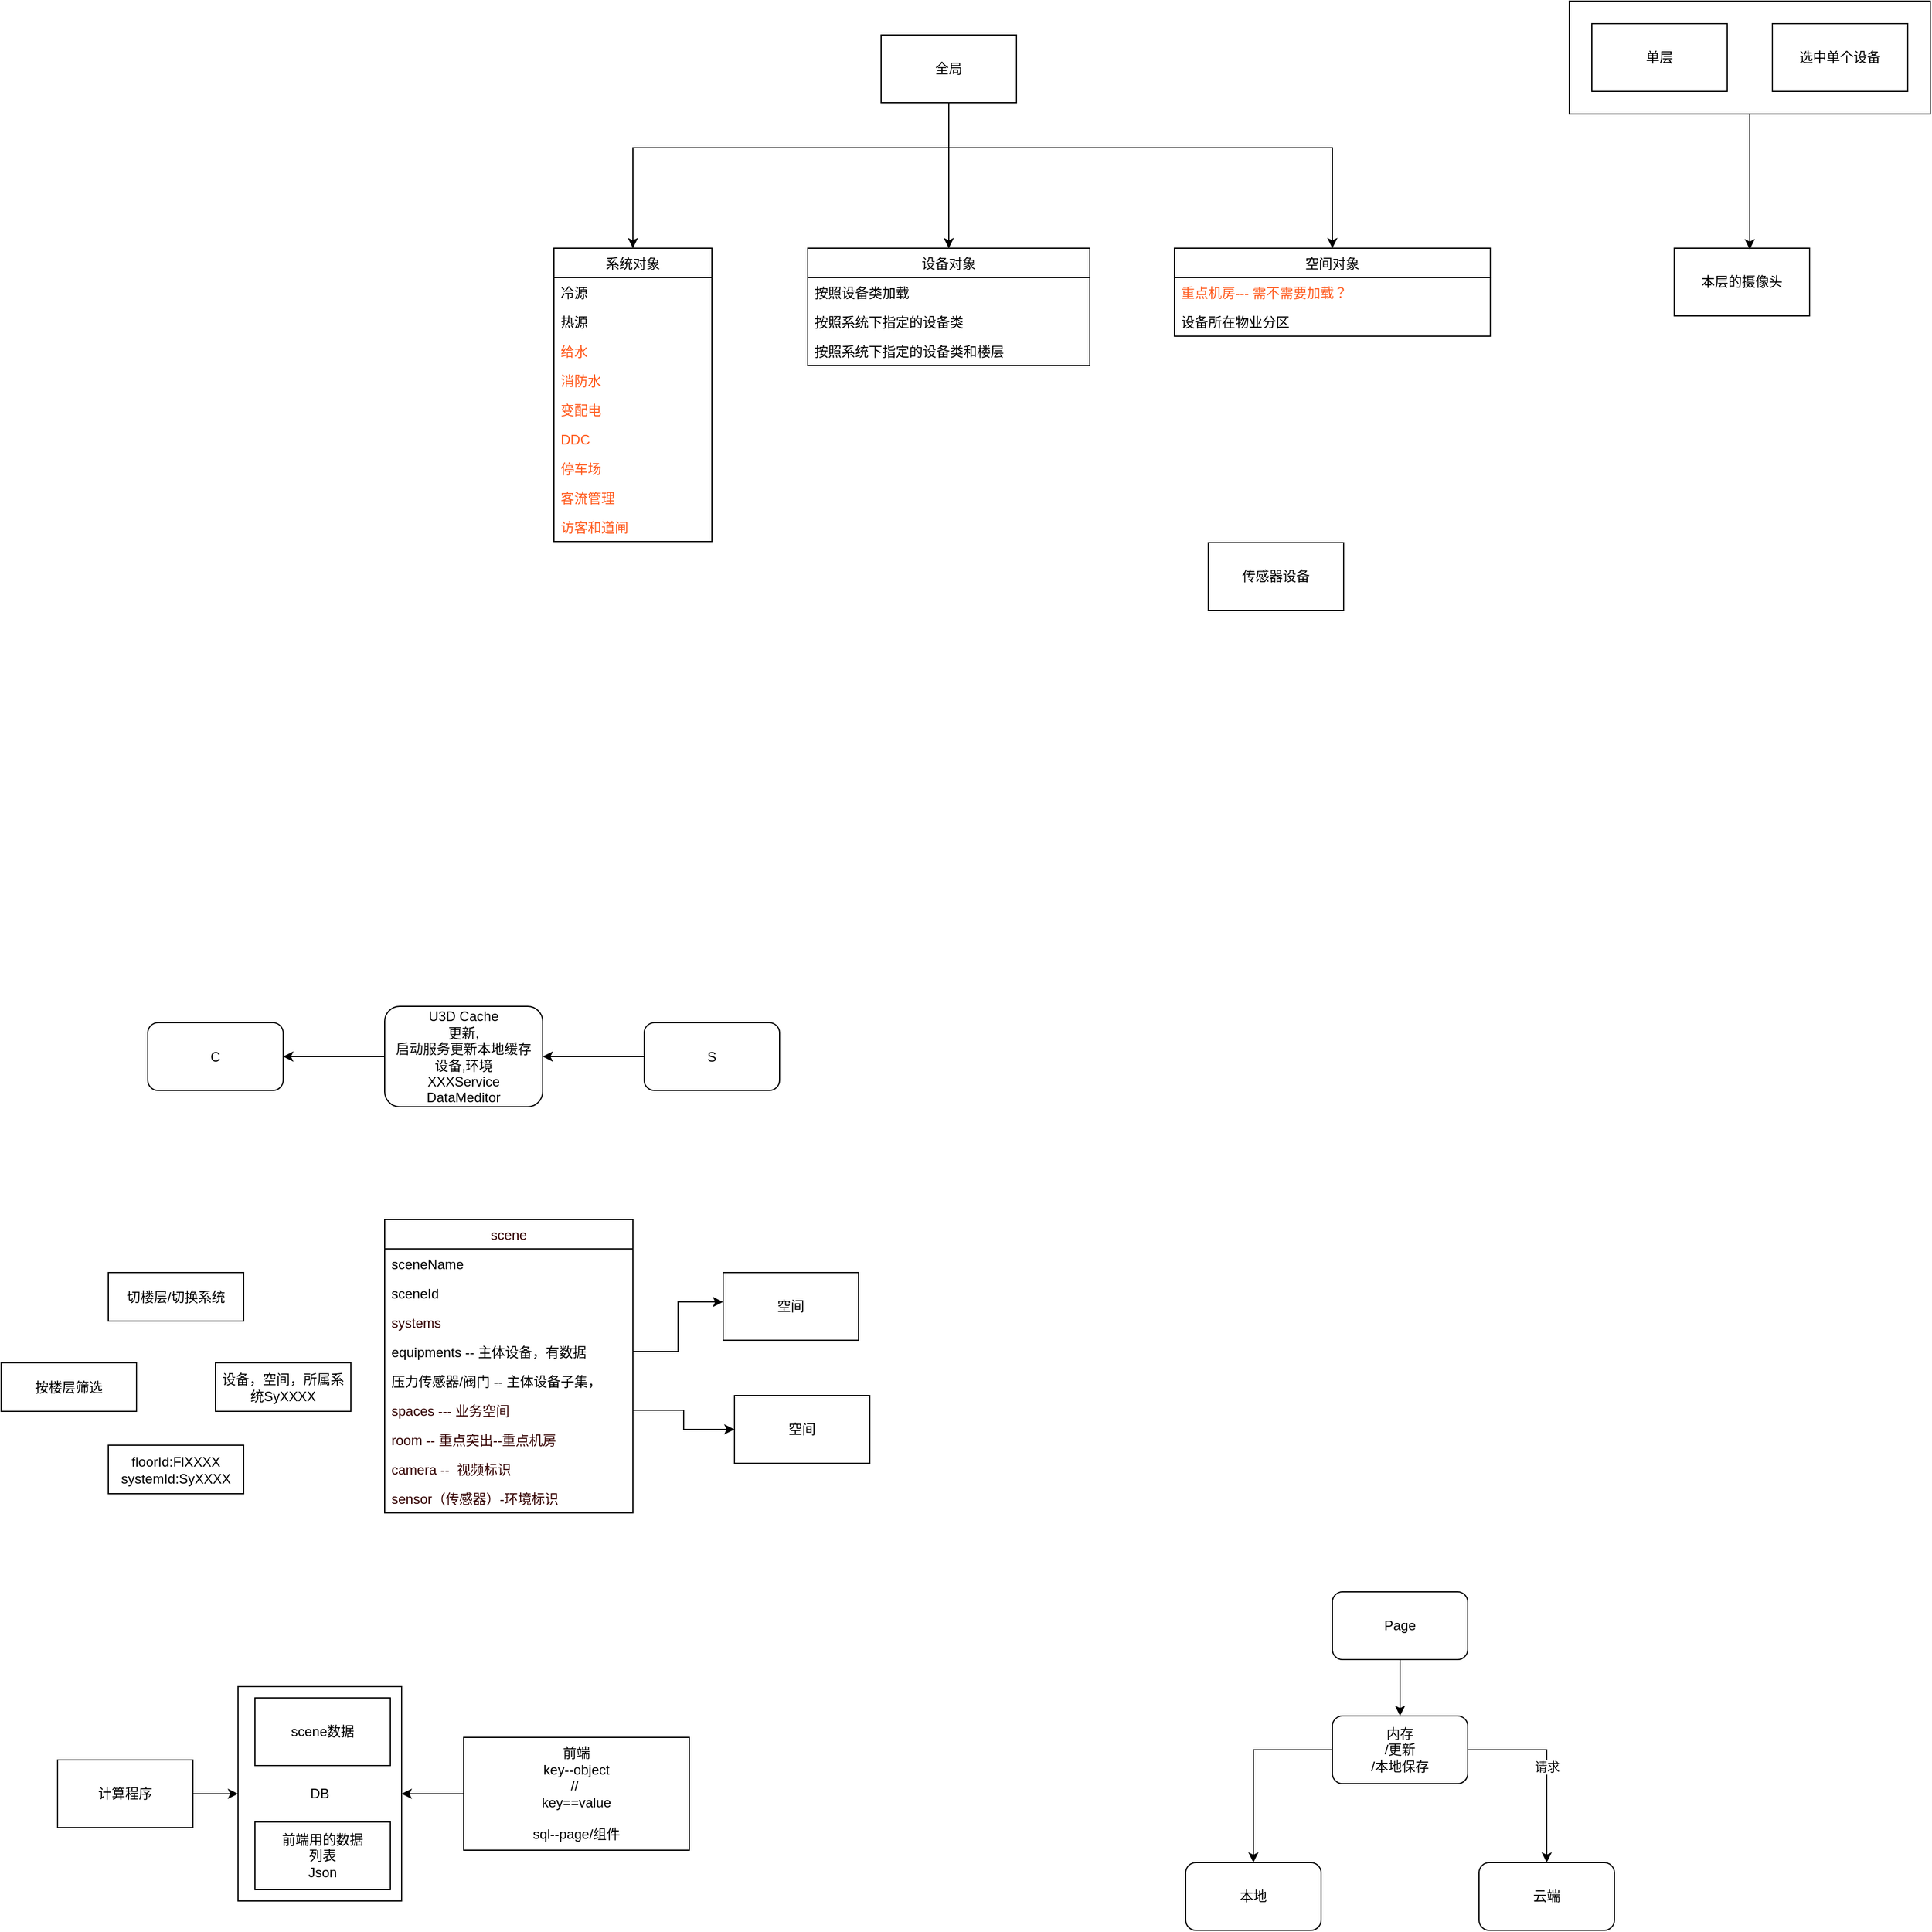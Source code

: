 <mxfile version="14.4.9" type="github"><diagram id="dCld9e6U0Y5EaLrg68FS" name="Page-1"><mxGraphModel dx="1808" dy="526" grid="1" gridSize="10" guides="1" tooltips="1" connect="1" arrows="1" fold="1" page="1" pageScale="1" pageWidth="827" pageHeight="1169" math="0" shadow="0"><root><mxCell id="0"/><mxCell id="1" parent="0"/><mxCell id="AG9YU3SZd8lae4YnQEE_-30" value="DB" style="rounded=0;whiteSpace=wrap;html=1;" vertex="1" parent="1"><mxGeometry x="-470" y="1564" width="145" height="190" as="geometry"/></mxCell><mxCell id="DBSrYPdsQB_1GhuamtHM-13" value="本层的摄像头" style="rounded=0;whiteSpace=wrap;html=1;" parent="1" vertex="1"><mxGeometry x="803" y="289" width="120" height="60" as="geometry"/></mxCell><mxCell id="DBSrYPdsQB_1GhuamtHM-14" value="传感器设备" style="rounded=0;whiteSpace=wrap;html=1;" parent="1" vertex="1"><mxGeometry x="390" y="550" width="120" height="60" as="geometry"/></mxCell><mxCell id="DBSrYPdsQB_1GhuamtHM-77" style="edgeStyle=orthogonalEdgeStyle;rounded=0;orthogonalLoop=1;jettySize=auto;html=1;entryX=0.5;entryY=0;entryDx=0;entryDy=0;fontColor=#FF591C;" parent="1" source="DBSrYPdsQB_1GhuamtHM-17" target="DBSrYPdsQB_1GhuamtHM-57" edge="1"><mxGeometry relative="1" as="geometry"><Array as="points"><mxPoint x="160" y="200"/><mxPoint x="-120" y="200"/></Array></mxGeometry></mxCell><mxCell id="DBSrYPdsQB_1GhuamtHM-78" style="edgeStyle=orthogonalEdgeStyle;rounded=0;orthogonalLoop=1;jettySize=auto;html=1;entryX=0.5;entryY=0;entryDx=0;entryDy=0;fontColor=#FF591C;" parent="1" source="DBSrYPdsQB_1GhuamtHM-17" target="DBSrYPdsQB_1GhuamtHM-53" edge="1"><mxGeometry relative="1" as="geometry"/></mxCell><mxCell id="DBSrYPdsQB_1GhuamtHM-79" style="edgeStyle=orthogonalEdgeStyle;rounded=0;orthogonalLoop=1;jettySize=auto;html=1;entryX=0.5;entryY=0;entryDx=0;entryDy=0;fontColor=#FF591C;" parent="1" source="DBSrYPdsQB_1GhuamtHM-17" target="DBSrYPdsQB_1GhuamtHM-61" edge="1"><mxGeometry relative="1" as="geometry"><Array as="points"><mxPoint x="160" y="200"/><mxPoint x="500" y="200"/></Array></mxGeometry></mxCell><mxCell id="DBSrYPdsQB_1GhuamtHM-17" value="全局" style="rounded=0;whiteSpace=wrap;html=1;" parent="1" vertex="1"><mxGeometry x="100" y="100" width="120" height="60" as="geometry"/></mxCell><mxCell id="DBSrYPdsQB_1GhuamtHM-21" value="" style="group" parent="1" vertex="1" connectable="0"><mxGeometry x="710" y="70" width="320" height="100" as="geometry"/></mxCell><mxCell id="DBSrYPdsQB_1GhuamtHM-20" value="" style="rounded=0;whiteSpace=wrap;html=1;" parent="DBSrYPdsQB_1GhuamtHM-21" vertex="1"><mxGeometry width="320" height="100" as="geometry"/></mxCell><mxCell id="DBSrYPdsQB_1GhuamtHM-18" value="单层" style="rounded=0;whiteSpace=wrap;html=1;" parent="DBSrYPdsQB_1GhuamtHM-21" vertex="1"><mxGeometry x="20" y="20" width="120" height="60" as="geometry"/></mxCell><mxCell id="DBSrYPdsQB_1GhuamtHM-19" value="选中单个设备" style="rounded=0;whiteSpace=wrap;html=1;" parent="DBSrYPdsQB_1GhuamtHM-21" vertex="1"><mxGeometry x="180" y="20" width="120" height="60" as="geometry"/></mxCell><mxCell id="DBSrYPdsQB_1GhuamtHM-53" value="设备对象" style="swimlane;fontStyle=0;childLayout=stackLayout;horizontal=1;startSize=26;fillColor=none;horizontalStack=0;resizeParent=1;resizeParentMax=0;resizeLast=0;collapsible=1;marginBottom=0;" parent="1" vertex="1"><mxGeometry x="35" y="289" width="250" height="104" as="geometry"/></mxCell><mxCell id="DBSrYPdsQB_1GhuamtHM-54" value="按照设备类加载&#10;" style="text;strokeColor=none;fillColor=none;align=left;verticalAlign=top;spacingLeft=4;spacingRight=4;overflow=hidden;rotatable=0;points=[[0,0.5],[1,0.5]];portConstraint=eastwest;" parent="DBSrYPdsQB_1GhuamtHM-53" vertex="1"><mxGeometry y="26" width="250" height="26" as="geometry"/></mxCell><mxCell id="DBSrYPdsQB_1GhuamtHM-55" value="按照系统下指定的设备类&#10;" style="text;strokeColor=none;fillColor=none;align=left;verticalAlign=top;spacingLeft=4;spacingRight=4;overflow=hidden;rotatable=0;points=[[0,0.5],[1,0.5]];portConstraint=eastwest;" parent="DBSrYPdsQB_1GhuamtHM-53" vertex="1"><mxGeometry y="52" width="250" height="26" as="geometry"/></mxCell><mxCell id="DBSrYPdsQB_1GhuamtHM-56" value="按照系统下指定的设备类和楼层" style="text;strokeColor=none;fillColor=none;align=left;verticalAlign=top;spacingLeft=4;spacingRight=4;overflow=hidden;rotatable=0;points=[[0,0.5],[1,0.5]];portConstraint=eastwest;" parent="DBSrYPdsQB_1GhuamtHM-53" vertex="1"><mxGeometry y="78" width="250" height="26" as="geometry"/></mxCell><mxCell id="DBSrYPdsQB_1GhuamtHM-57" value="系统对象" style="swimlane;fontStyle=0;childLayout=stackLayout;horizontal=1;startSize=26;fillColor=none;horizontalStack=0;resizeParent=1;resizeParentMax=0;resizeLast=0;collapsible=1;marginBottom=0;direction=east;" parent="1" vertex="1"><mxGeometry x="-190" y="289" width="140" height="260" as="geometry"/></mxCell><mxCell id="DBSrYPdsQB_1GhuamtHM-59" value="冷源&#10;" style="text;strokeColor=none;fillColor=none;align=left;verticalAlign=top;spacingLeft=4;spacingRight=4;overflow=hidden;rotatable=0;points=[[0,0.5],[1,0.5]];portConstraint=eastwest;" parent="DBSrYPdsQB_1GhuamtHM-57" vertex="1"><mxGeometry y="26" width="140" height="26" as="geometry"/></mxCell><mxCell id="DBSrYPdsQB_1GhuamtHM-60" value="热源" style="text;strokeColor=none;fillColor=none;align=left;verticalAlign=top;spacingLeft=4;spacingRight=4;overflow=hidden;rotatable=0;points=[[0,0.5],[1,0.5]];portConstraint=eastwest;" parent="DBSrYPdsQB_1GhuamtHM-57" vertex="1"><mxGeometry y="52" width="140" height="26" as="geometry"/></mxCell><mxCell id="DBSrYPdsQB_1GhuamtHM-66" value="给水" style="text;strokeColor=none;fillColor=none;align=left;verticalAlign=top;spacingLeft=4;spacingRight=4;overflow=hidden;rotatable=0;points=[[0,0.5],[1,0.5]];portConstraint=eastwest;fontColor=#FF591C;" parent="DBSrYPdsQB_1GhuamtHM-57" vertex="1"><mxGeometry y="78" width="140" height="26" as="geometry"/></mxCell><mxCell id="DBSrYPdsQB_1GhuamtHM-67" value="消防水" style="text;strokeColor=none;fillColor=none;align=left;verticalAlign=top;spacingLeft=4;spacingRight=4;overflow=hidden;rotatable=0;points=[[0,0.5],[1,0.5]];portConstraint=eastwest;fontColor=#FF591C;" parent="DBSrYPdsQB_1GhuamtHM-57" vertex="1"><mxGeometry y="104" width="140" height="26" as="geometry"/></mxCell><mxCell id="DBSrYPdsQB_1GhuamtHM-68" value="变配电" style="text;strokeColor=none;fillColor=none;align=left;verticalAlign=top;spacingLeft=4;spacingRight=4;overflow=hidden;rotatable=0;points=[[0,0.5],[1,0.5]];portConstraint=eastwest;fontColor=#FF591C;" parent="DBSrYPdsQB_1GhuamtHM-57" vertex="1"><mxGeometry y="130" width="140" height="26" as="geometry"/></mxCell><mxCell id="DBSrYPdsQB_1GhuamtHM-69" value="DDC" style="text;strokeColor=none;fillColor=none;align=left;verticalAlign=top;spacingLeft=4;spacingRight=4;overflow=hidden;rotatable=0;points=[[0,0.5],[1,0.5]];portConstraint=eastwest;fontColor=#FF591C;" parent="DBSrYPdsQB_1GhuamtHM-57" vertex="1"><mxGeometry y="156" width="140" height="26" as="geometry"/></mxCell><mxCell id="DBSrYPdsQB_1GhuamtHM-74" value="停车场" style="text;strokeColor=none;fillColor=none;align=left;verticalAlign=top;spacingLeft=4;spacingRight=4;overflow=hidden;rotatable=0;points=[[0,0.5],[1,0.5]];portConstraint=eastwest;fontColor=#FF591C;" parent="DBSrYPdsQB_1GhuamtHM-57" vertex="1"><mxGeometry y="182" width="140" height="26" as="geometry"/></mxCell><mxCell id="DBSrYPdsQB_1GhuamtHM-75" value="客流管理" style="text;strokeColor=none;fillColor=none;align=left;verticalAlign=top;spacingLeft=4;spacingRight=4;overflow=hidden;rotatable=0;points=[[0,0.5],[1,0.5]];portConstraint=eastwest;fontColor=#FF591C;" parent="DBSrYPdsQB_1GhuamtHM-57" vertex="1"><mxGeometry y="208" width="140" height="26" as="geometry"/></mxCell><mxCell id="DBSrYPdsQB_1GhuamtHM-76" value="访客和道闸" style="text;strokeColor=none;fillColor=none;align=left;verticalAlign=top;spacingLeft=4;spacingRight=4;overflow=hidden;rotatable=0;points=[[0,0.5],[1,0.5]];portConstraint=eastwest;fontColor=#FF591C;" parent="DBSrYPdsQB_1GhuamtHM-57" vertex="1"><mxGeometry y="234" width="140" height="26" as="geometry"/></mxCell><mxCell id="DBSrYPdsQB_1GhuamtHM-61" value="空间对象" style="swimlane;fontStyle=0;childLayout=stackLayout;horizontal=1;startSize=26;fillColor=none;horizontalStack=0;resizeParent=1;resizeParentMax=0;resizeLast=0;collapsible=1;marginBottom=0;" parent="1" vertex="1"><mxGeometry x="360" y="289" width="280" height="78" as="geometry"/></mxCell><mxCell id="DBSrYPdsQB_1GhuamtHM-62" value="重点机房--- 需不需要加载？" style="text;strokeColor=none;fillColor=none;align=left;verticalAlign=top;spacingLeft=4;spacingRight=4;overflow=hidden;rotatable=0;points=[[0,0.5],[1,0.5]];portConstraint=eastwest;fontColor=#FF591C;" parent="DBSrYPdsQB_1GhuamtHM-61" vertex="1"><mxGeometry y="26" width="280" height="26" as="geometry"/></mxCell><mxCell id="DBSrYPdsQB_1GhuamtHM-63" value="设备所在物业分区&#10;" style="text;strokeColor=none;fillColor=none;align=left;verticalAlign=top;spacingLeft=4;spacingRight=4;overflow=hidden;rotatable=0;points=[[0,0.5],[1,0.5]];portConstraint=eastwest;" parent="DBSrYPdsQB_1GhuamtHM-61" vertex="1"><mxGeometry y="52" width="280" height="26" as="geometry"/></mxCell><mxCell id="DBSrYPdsQB_1GhuamtHM-80" style="edgeStyle=orthogonalEdgeStyle;rounded=0;orthogonalLoop=1;jettySize=auto;html=1;entryX=0.558;entryY=0.017;entryDx=0;entryDy=0;entryPerimeter=0;fontColor=#FF591C;" parent="1" source="DBSrYPdsQB_1GhuamtHM-20" target="DBSrYPdsQB_1GhuamtHM-13" edge="1"><mxGeometry relative="1" as="geometry"/></mxCell><mxCell id="AG9YU3SZd8lae4YnQEE_-26" style="edgeStyle=orthogonalEdgeStyle;rounded=0;orthogonalLoop=1;jettySize=auto;html=1;" edge="1" parent="1" source="AG9YU3SZd8lae4YnQEE_-14" target="AG9YU3SZd8lae4YnQEE_-15"><mxGeometry relative="1" as="geometry"/></mxCell><mxCell id="AG9YU3SZd8lae4YnQEE_-14" value="U3D Cache&lt;br&gt;更新,&lt;br&gt;启动服务更新本地缓存&lt;br&gt;设备,环境&lt;br&gt;XXXService&lt;br&gt;DataMeditor" style="rounded=1;whiteSpace=wrap;html=1;" vertex="1" parent="1"><mxGeometry x="-340" y="961" width="140" height="89" as="geometry"/></mxCell><mxCell id="AG9YU3SZd8lae4YnQEE_-15" value="C" style="rounded=1;whiteSpace=wrap;html=1;" vertex="1" parent="1"><mxGeometry x="-550" y="975.5" width="120" height="60" as="geometry"/></mxCell><mxCell id="AG9YU3SZd8lae4YnQEE_-17" style="edgeStyle=orthogonalEdgeStyle;rounded=0;orthogonalLoop=1;jettySize=auto;html=1;entryX=1;entryY=0.5;entryDx=0;entryDy=0;" edge="1" parent="1" source="AG9YU3SZd8lae4YnQEE_-16" target="AG9YU3SZd8lae4YnQEE_-14"><mxGeometry relative="1" as="geometry"/></mxCell><mxCell id="AG9YU3SZd8lae4YnQEE_-16" value="S" style="rounded=1;whiteSpace=wrap;html=1;" vertex="1" parent="1"><mxGeometry x="-110" y="975.5" width="120" height="60" as="geometry"/></mxCell><mxCell id="AG9YU3SZd8lae4YnQEE_-22" style="edgeStyle=orthogonalEdgeStyle;rounded=0;orthogonalLoop=1;jettySize=auto;html=1;entryX=0.5;entryY=0;entryDx=0;entryDy=0;" edge="1" parent="1" source="AG9YU3SZd8lae4YnQEE_-18" target="AG9YU3SZd8lae4YnQEE_-20"><mxGeometry relative="1" as="geometry"/></mxCell><mxCell id="AG9YU3SZd8lae4YnQEE_-23" value="请求" style="edgeStyle=orthogonalEdgeStyle;rounded=0;orthogonalLoop=1;jettySize=auto;html=1;entryX=0.5;entryY=0;entryDx=0;entryDy=0;" edge="1" parent="1" source="AG9YU3SZd8lae4YnQEE_-18" target="AG9YU3SZd8lae4YnQEE_-21"><mxGeometry relative="1" as="geometry"/></mxCell><mxCell id="AG9YU3SZd8lae4YnQEE_-18" value="内存&lt;br&gt;/更新&lt;br&gt;/本地保存" style="rounded=1;whiteSpace=wrap;html=1;" vertex="1" parent="1"><mxGeometry x="500" y="1590" width="120" height="60" as="geometry"/></mxCell><mxCell id="AG9YU3SZd8lae4YnQEE_-20" value="本地" style="rounded=1;whiteSpace=wrap;html=1;" vertex="1" parent="1"><mxGeometry x="370" y="1720" width="120" height="60" as="geometry"/></mxCell><mxCell id="AG9YU3SZd8lae4YnQEE_-21" value="云端" style="rounded=1;whiteSpace=wrap;html=1;" vertex="1" parent="1"><mxGeometry x="630" y="1720" width="120" height="60" as="geometry"/></mxCell><mxCell id="AG9YU3SZd8lae4YnQEE_-25" style="edgeStyle=orthogonalEdgeStyle;rounded=0;orthogonalLoop=1;jettySize=auto;html=1;entryX=0.5;entryY=0;entryDx=0;entryDy=0;" edge="1" parent="1" source="AG9YU3SZd8lae4YnQEE_-24" target="AG9YU3SZd8lae4YnQEE_-18"><mxGeometry relative="1" as="geometry"/></mxCell><mxCell id="AG9YU3SZd8lae4YnQEE_-24" value="Page" style="rounded=1;whiteSpace=wrap;html=1;" vertex="1" parent="1"><mxGeometry x="500" y="1480" width="120" height="60" as="geometry"/></mxCell><mxCell id="AG9YU3SZd8lae4YnQEE_-32" style="edgeStyle=orthogonalEdgeStyle;rounded=0;orthogonalLoop=1;jettySize=auto;html=1;" edge="1" parent="1" source="AG9YU3SZd8lae4YnQEE_-27" target="AG9YU3SZd8lae4YnQEE_-30"><mxGeometry relative="1" as="geometry"/></mxCell><mxCell id="AG9YU3SZd8lae4YnQEE_-27" value="计算程序" style="rounded=0;whiteSpace=wrap;html=1;" vertex="1" parent="1"><mxGeometry x="-630" y="1629" width="120" height="60" as="geometry"/></mxCell><mxCell id="AG9YU3SZd8lae4YnQEE_-28" value="前端用的数据&lt;br&gt;列表&lt;br&gt;Json" style="rounded=0;whiteSpace=wrap;html=1;" vertex="1" parent="1"><mxGeometry x="-455" y="1684" width="120" height="60" as="geometry"/></mxCell><mxCell id="AG9YU3SZd8lae4YnQEE_-29" value="scene数据" style="rounded=0;whiteSpace=wrap;html=1;" vertex="1" parent="1"><mxGeometry x="-455" y="1574" width="120" height="60" as="geometry"/></mxCell><mxCell id="AG9YU3SZd8lae4YnQEE_-34" style="edgeStyle=orthogonalEdgeStyle;rounded=0;orthogonalLoop=1;jettySize=auto;html=1;" edge="1" parent="1" source="AG9YU3SZd8lae4YnQEE_-33" target="AG9YU3SZd8lae4YnQEE_-30"><mxGeometry relative="1" as="geometry"/></mxCell><mxCell id="AG9YU3SZd8lae4YnQEE_-33" value="前端&lt;br&gt;key--object&lt;br&gt;//&amp;nbsp;&lt;br&gt;key==value&lt;br&gt;&lt;br&gt;sql--page/组件" style="rounded=0;whiteSpace=wrap;html=1;" vertex="1" parent="1"><mxGeometry x="-270" y="1609" width="200" height="100" as="geometry"/></mxCell><mxCell id="AG9YU3SZd8lae4YnQEE_-35" value="" style="group" vertex="1" connectable="0" parent="1"><mxGeometry x="-680" y="1150" width="770" height="260" as="geometry"/></mxCell><mxCell id="DBSrYPdsQB_1GhuamtHM-86" value="scene" style="swimlane;fontStyle=0;childLayout=stackLayout;horizontal=1;startSize=26;fillColor=none;horizontalStack=0;resizeParent=1;resizeParentMax=0;resizeLast=0;collapsible=1;marginBottom=0;fontColor=#330000;" parent="AG9YU3SZd8lae4YnQEE_-35" vertex="1"><mxGeometry x="340" width="220" height="260" as="geometry"/></mxCell><mxCell id="DBSrYPdsQB_1GhuamtHM-87" value="sceneName" style="text;strokeColor=none;fillColor=none;align=left;verticalAlign=top;spacingLeft=4;spacingRight=4;overflow=hidden;rotatable=0;points=[[0,0.5],[1,0.5]];portConstraint=eastwest;" parent="DBSrYPdsQB_1GhuamtHM-86" vertex="1"><mxGeometry y="26" width="220" height="26" as="geometry"/></mxCell><mxCell id="DBSrYPdsQB_1GhuamtHM-88" value="sceneId&#10;" style="text;strokeColor=none;fillColor=none;align=left;verticalAlign=top;spacingLeft=4;spacingRight=4;overflow=hidden;rotatable=0;points=[[0,0.5],[1,0.5]];portConstraint=eastwest;" parent="DBSrYPdsQB_1GhuamtHM-86" vertex="1"><mxGeometry y="52" width="220" height="26" as="geometry"/></mxCell><mxCell id="DBSrYPdsQB_1GhuamtHM-102" value="systems&#10;" style="text;strokeColor=none;fillColor=none;align=left;verticalAlign=top;spacingLeft=4;spacingRight=4;overflow=hidden;rotatable=0;points=[[0,0.5],[1,0.5]];portConstraint=eastwest;fontColor=#330000;" parent="DBSrYPdsQB_1GhuamtHM-86" vertex="1"><mxGeometry y="78" width="220" height="26" as="geometry"/></mxCell><mxCell id="DBSrYPdsQB_1GhuamtHM-89" value="equipments -- 主体设备，有数据&#10;" style="text;strokeColor=none;fillColor=none;align=left;verticalAlign=top;spacingLeft=4;spacingRight=4;overflow=hidden;rotatable=0;points=[[0,0.5],[1,0.5]];portConstraint=eastwest;" parent="DBSrYPdsQB_1GhuamtHM-86" vertex="1"><mxGeometry y="104" width="220" height="26" as="geometry"/></mxCell><mxCell id="AG9YU3SZd8lae4YnQEE_-9" value="压力传感器/阀门 -- 主体设备子集，" style="text;strokeColor=none;fillColor=none;align=left;verticalAlign=top;spacingLeft=4;spacingRight=4;overflow=hidden;rotatable=0;points=[[0,0.5],[1,0.5]];portConstraint=eastwest;" vertex="1" parent="DBSrYPdsQB_1GhuamtHM-86"><mxGeometry y="130" width="220" height="26" as="geometry"/></mxCell><mxCell id="DBSrYPdsQB_1GhuamtHM-90" value="spaces --- 业务空间&#10;" style="text;strokeColor=none;fillColor=none;align=left;verticalAlign=top;spacingLeft=4;spacingRight=4;overflow=hidden;rotatable=0;points=[[0,0.5],[1,0.5]];portConstraint=eastwest;fontColor=#330000;" parent="DBSrYPdsQB_1GhuamtHM-86" vertex="1"><mxGeometry y="156" width="220" height="26" as="geometry"/></mxCell><mxCell id="DBSrYPdsQB_1GhuamtHM-91" value="room -- 重点突出--重点机房&#10;&#10;" style="text;strokeColor=none;fillColor=none;align=left;verticalAlign=top;spacingLeft=4;spacingRight=4;overflow=hidden;rotatable=0;points=[[0,0.5],[1,0.5]];portConstraint=eastwest;fontColor=#330000;" parent="DBSrYPdsQB_1GhuamtHM-86" vertex="1"><mxGeometry y="182" width="220" height="26" as="geometry"/></mxCell><mxCell id="DBSrYPdsQB_1GhuamtHM-92" value="camera --  视频标识&#10;" style="text;strokeColor=none;fillColor=none;align=left;verticalAlign=top;spacingLeft=4;spacingRight=4;overflow=hidden;rotatable=0;points=[[0,0.5],[1,0.5]];portConstraint=eastwest;fontColor=#330000;" parent="DBSrYPdsQB_1GhuamtHM-86" vertex="1"><mxGeometry y="208" width="220" height="26" as="geometry"/></mxCell><mxCell id="DBSrYPdsQB_1GhuamtHM-93" value="sensor（传感器）-环境标识&#10;" style="text;strokeColor=none;fillColor=none;align=left;verticalAlign=top;spacingLeft=4;spacingRight=4;overflow=hidden;rotatable=0;points=[[0,0.5],[1,0.5]];portConstraint=eastwest;fontColor=#330000;" parent="DBSrYPdsQB_1GhuamtHM-86" vertex="1"><mxGeometry y="234" width="220" height="26" as="geometry"/></mxCell><mxCell id="AG9YU3SZd8lae4YnQEE_-5" style="edgeStyle=orthogonalEdgeStyle;rounded=0;orthogonalLoop=1;jettySize=auto;html=1;entryX=-0.001;entryY=0.434;entryDx=0;entryDy=0;entryPerimeter=0;" edge="1" parent="AG9YU3SZd8lae4YnQEE_-35" source="DBSrYPdsQB_1GhuamtHM-89" target="AG9YU3SZd8lae4YnQEE_-8"><mxGeometry relative="1" as="geometry"><mxPoint x="530" y="117" as="targetPoint"/></mxGeometry></mxCell><mxCell id="AG9YU3SZd8lae4YnQEE_-6" style="edgeStyle=orthogonalEdgeStyle;rounded=0;orthogonalLoop=1;jettySize=auto;html=1;" edge="1" parent="AG9YU3SZd8lae4YnQEE_-35" source="DBSrYPdsQB_1GhuamtHM-90" target="AG9YU3SZd8lae4YnQEE_-7"><mxGeometry relative="1" as="geometry"><mxPoint x="510" y="143" as="targetPoint"/></mxGeometry></mxCell><mxCell id="AG9YU3SZd8lae4YnQEE_-7" value="空间&lt;br&gt;" style="whiteSpace=wrap;html=1;" vertex="1" parent="AG9YU3SZd8lae4YnQEE_-35"><mxGeometry x="650" y="156" width="120" height="60" as="geometry"/></mxCell><mxCell id="AG9YU3SZd8lae4YnQEE_-8" value="空间&lt;br&gt;" style="whiteSpace=wrap;html=1;" vertex="1" parent="AG9YU3SZd8lae4YnQEE_-35"><mxGeometry x="640" y="47" width="120" height="60" as="geometry"/></mxCell><mxCell id="AG9YU3SZd8lae4YnQEE_-10" value="切楼层/切换系统" style="whiteSpace=wrap;html=1;" vertex="1" parent="AG9YU3SZd8lae4YnQEE_-35"><mxGeometry x="95" y="47" width="120" height="43" as="geometry"/></mxCell><mxCell id="AG9YU3SZd8lae4YnQEE_-11" value="按楼层筛选" style="whiteSpace=wrap;html=1;" vertex="1" parent="AG9YU3SZd8lae4YnQEE_-35"><mxGeometry y="127" width="120" height="43" as="geometry"/></mxCell><mxCell id="AG9YU3SZd8lae4YnQEE_-12" value="设备，空间，所属系统SyXXXX&lt;br&gt;" style="whiteSpace=wrap;html=1;" vertex="1" parent="AG9YU3SZd8lae4YnQEE_-35"><mxGeometry x="190" y="127" width="120" height="43" as="geometry"/></mxCell><mxCell id="AG9YU3SZd8lae4YnQEE_-13" value="floorId:FlXXXX&lt;br&gt;systemId:SyXXXX" style="whiteSpace=wrap;html=1;" vertex="1" parent="AG9YU3SZd8lae4YnQEE_-35"><mxGeometry x="95" y="200" width="120" height="43" as="geometry"/></mxCell></root></mxGraphModel></diagram></mxfile>